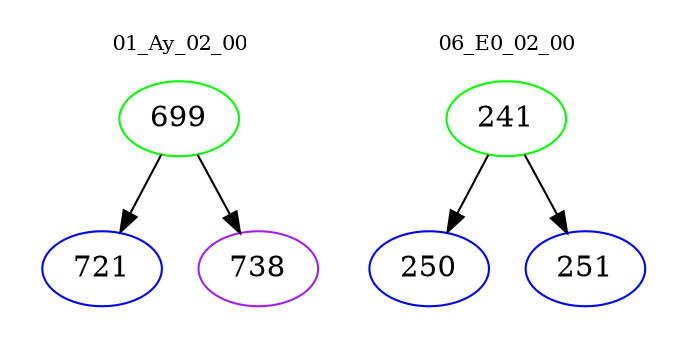 digraph{
subgraph cluster_0 {
color = white
label = "01_Ay_02_00";
fontsize=10;
T0_699 [label="699", color="green"]
T0_699 -> T0_721 [color="black"]
T0_721 [label="721", color="blue"]
T0_699 -> T0_738 [color="black"]
T0_738 [label="738", color="purple"]
}
subgraph cluster_1 {
color = white
label = "06_E0_02_00";
fontsize=10;
T1_241 [label="241", color="green"]
T1_241 -> T1_250 [color="black"]
T1_250 [label="250", color="blue"]
T1_241 -> T1_251 [color="black"]
T1_251 [label="251", color="blue"]
}
}
